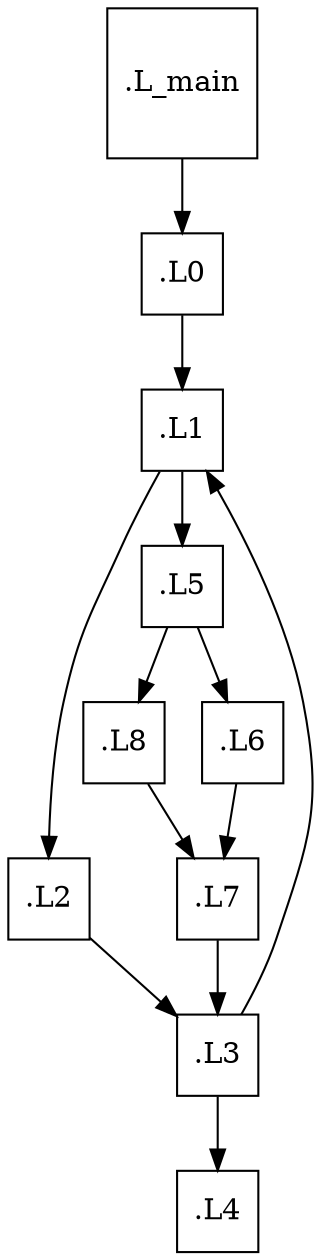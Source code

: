 digraph cfg {
3807762254310722824 [ label = ".L1", shape = square]
15308445922391197368 [ label = ".L2", shape = square]
3807762254310722824 -> 15308445922391197368
10737653119974722203 [ label = ".L5", shape = square]
3807762254310722824 -> 10737653119974722203
9712923320161802013 [ label = ".L_main", shape = square]
9006169852789336699 [ label = ".L0", shape = square]
9712923320161802013 -> 9006169852789336699
6165855267209949851 [ label = ".L3", shape = square]
3499236713047564585 [ label = ".L4", shape = square]
6165855267209949851 -> 3499236713047564585
6165855267209949851 -> 3807762254310722824
13069121076157472346 [ label = ".L8", shape = square]
11240969939265015013 [ label = ".L7", shape = square]
13069121076157472346 -> 11240969939265015013
10737653119974722203 [ label = ".L5", shape = square]
10737653119974722203 -> 13069121076157472346
12532874154859836202 [ label = ".L6", shape = square]
10737653119974722203 -> 12532874154859836202
9006169852789336699 [ label = ".L0", shape = square]
9006169852789336699 -> 3807762254310722824
12532874154859836202 [ label = ".L6", shape = square]
12532874154859836202 -> 11240969939265015013
11240969939265015013 [ label = ".L7", shape = square]
11240969939265015013 -> 6165855267209949851
15308445922391197368 [ label = ".L2", shape = square]
15308445922391197368 -> 6165855267209949851
}
